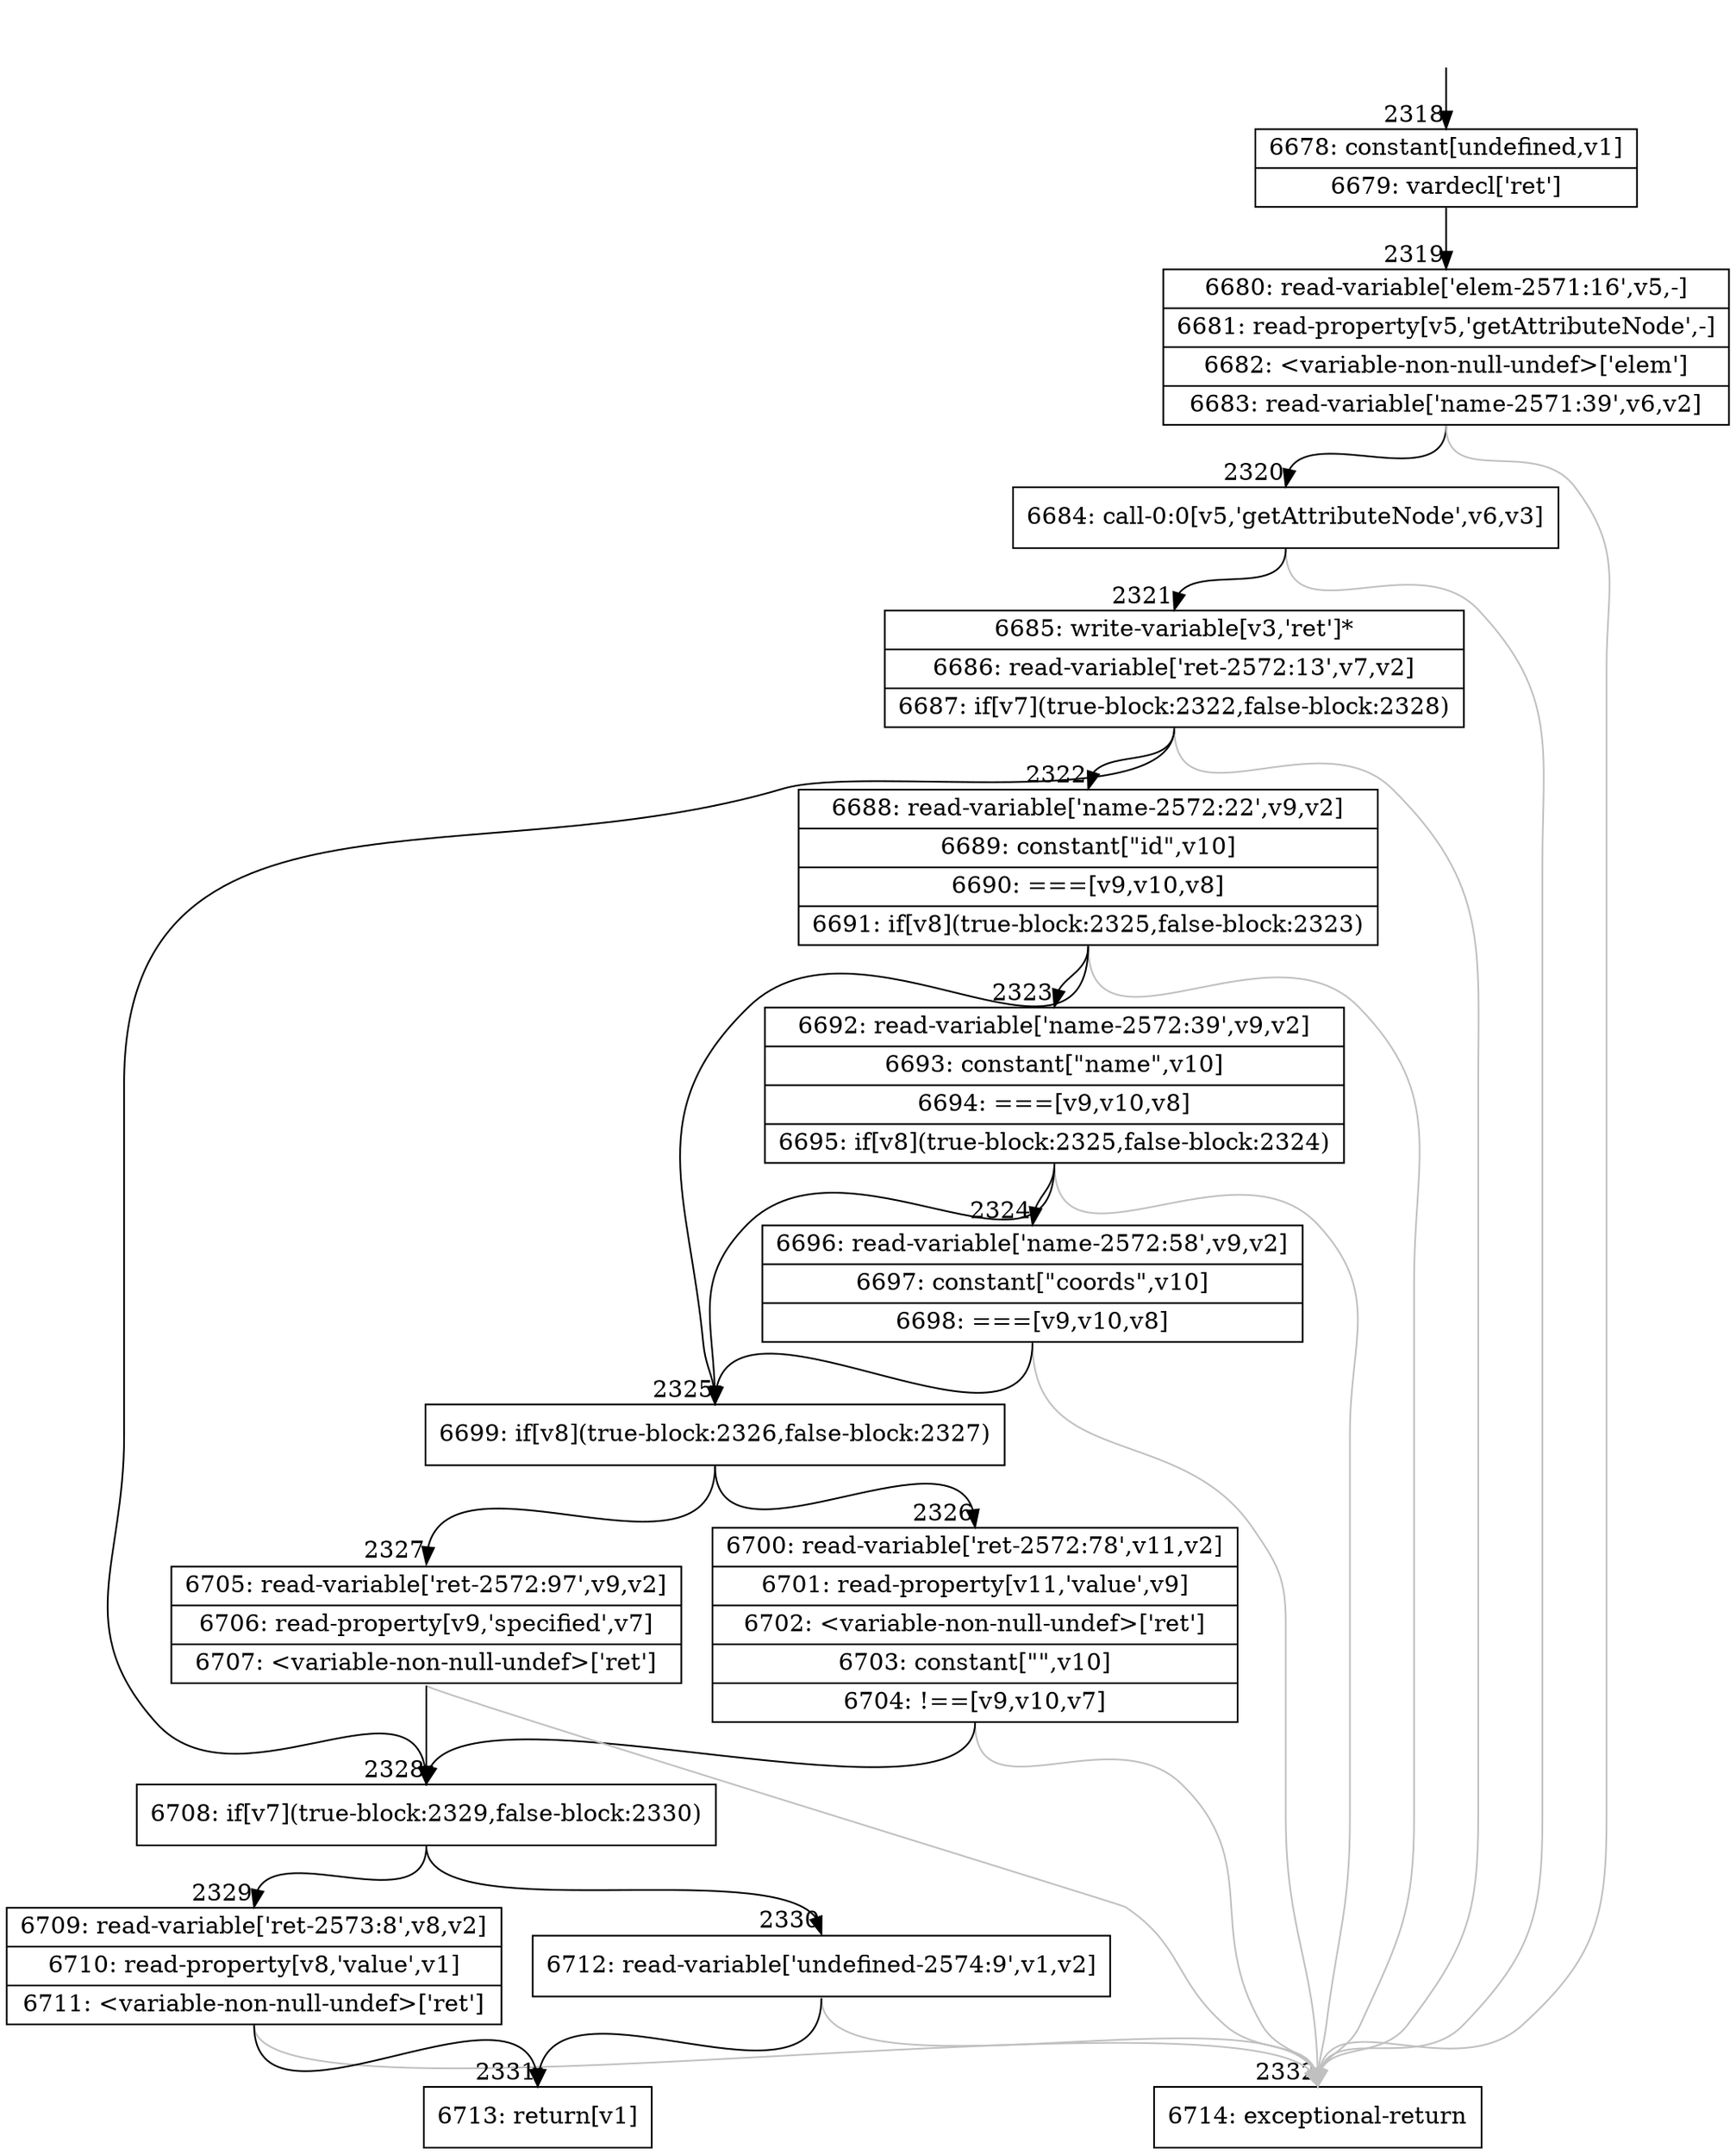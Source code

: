digraph {
rankdir="TD"
BB_entry153[shape=none,label=""];
BB_entry153 -> BB2318 [tailport=s, headport=n, headlabel="    2318"]
BB2318 [shape=record label="{6678: constant[undefined,v1]|6679: vardecl['ret']}" ] 
BB2318 -> BB2319 [tailport=s, headport=n, headlabel="      2319"]
BB2319 [shape=record label="{6680: read-variable['elem-2571:16',v5,-]|6681: read-property[v5,'getAttributeNode',-]|6682: \<variable-non-null-undef\>['elem']|6683: read-variable['name-2571:39',v6,v2]}" ] 
BB2319 -> BB2320 [tailport=s, headport=n, headlabel="      2320"]
BB2319 -> BB2332 [tailport=s, headport=n, color=gray, headlabel="      2332"]
BB2320 [shape=record label="{6684: call-0:0[v5,'getAttributeNode',v6,v3]}" ] 
BB2320 -> BB2321 [tailport=s, headport=n, headlabel="      2321"]
BB2320 -> BB2332 [tailport=s, headport=n, color=gray]
BB2321 [shape=record label="{6685: write-variable[v3,'ret']*|6686: read-variable['ret-2572:13',v7,v2]|6687: if[v7](true-block:2322,false-block:2328)}" ] 
BB2321 -> BB2328 [tailport=s, headport=n, headlabel="      2328"]
BB2321 -> BB2322 [tailport=s, headport=n, headlabel="      2322"]
BB2321 -> BB2332 [tailport=s, headport=n, color=gray]
BB2322 [shape=record label="{6688: read-variable['name-2572:22',v9,v2]|6689: constant[\"id\",v10]|6690: ===[v9,v10,v8]|6691: if[v8](true-block:2325,false-block:2323)}" ] 
BB2322 -> BB2325 [tailport=s, headport=n, headlabel="      2325"]
BB2322 -> BB2323 [tailport=s, headport=n, headlabel="      2323"]
BB2322 -> BB2332 [tailport=s, headport=n, color=gray]
BB2323 [shape=record label="{6692: read-variable['name-2572:39',v9,v2]|6693: constant[\"name\",v10]|6694: ===[v9,v10,v8]|6695: if[v8](true-block:2325,false-block:2324)}" ] 
BB2323 -> BB2325 [tailport=s, headport=n]
BB2323 -> BB2324 [tailport=s, headport=n, headlabel="      2324"]
BB2323 -> BB2332 [tailport=s, headport=n, color=gray]
BB2324 [shape=record label="{6696: read-variable['name-2572:58',v9,v2]|6697: constant[\"coords\",v10]|6698: ===[v9,v10,v8]}" ] 
BB2324 -> BB2325 [tailport=s, headport=n]
BB2324 -> BB2332 [tailport=s, headport=n, color=gray]
BB2325 [shape=record label="{6699: if[v8](true-block:2326,false-block:2327)}" ] 
BB2325 -> BB2326 [tailport=s, headport=n, headlabel="      2326"]
BB2325 -> BB2327 [tailport=s, headport=n, headlabel="      2327"]
BB2326 [shape=record label="{6700: read-variable['ret-2572:78',v11,v2]|6701: read-property[v11,'value',v9]|6702: \<variable-non-null-undef\>['ret']|6703: constant[\"\",v10]|6704: !==[v9,v10,v7]}" ] 
BB2326 -> BB2328 [tailport=s, headport=n]
BB2326 -> BB2332 [tailport=s, headport=n, color=gray]
BB2327 [shape=record label="{6705: read-variable['ret-2572:97',v9,v2]|6706: read-property[v9,'specified',v7]|6707: \<variable-non-null-undef\>['ret']}" ] 
BB2327 -> BB2328 [tailport=s, headport=n]
BB2327 -> BB2332 [tailport=s, headport=n, color=gray]
BB2328 [shape=record label="{6708: if[v7](true-block:2329,false-block:2330)}" ] 
BB2328 -> BB2329 [tailport=s, headport=n, headlabel="      2329"]
BB2328 -> BB2330 [tailport=s, headport=n, headlabel="      2330"]
BB2329 [shape=record label="{6709: read-variable['ret-2573:8',v8,v2]|6710: read-property[v8,'value',v1]|6711: \<variable-non-null-undef\>['ret']}" ] 
BB2329 -> BB2331 [tailport=s, headport=n, headlabel="      2331"]
BB2329 -> BB2332 [tailport=s, headport=n, color=gray]
BB2330 [shape=record label="{6712: read-variable['undefined-2574:9',v1,v2]}" ] 
BB2330 -> BB2331 [tailport=s, headport=n]
BB2330 -> BB2332 [tailport=s, headport=n, color=gray]
BB2331 [shape=record label="{6713: return[v1]}" ] 
BB2332 [shape=record label="{6714: exceptional-return}" ] 
}
